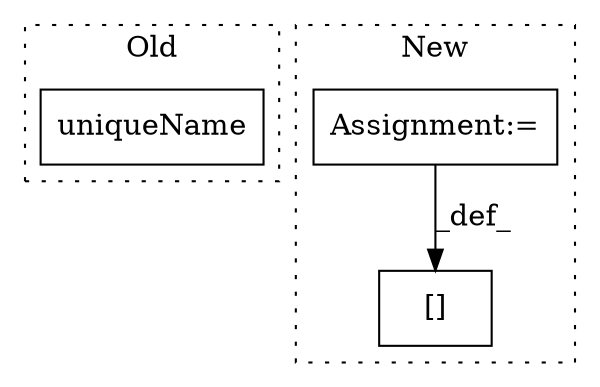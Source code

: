 digraph G {
subgraph cluster0 {
1 [label="uniqueName" a="32" s="1629" l="12" shape="box"];
label = "Old";
style="dotted";
}
subgraph cluster1 {
2 [label="[]" a="2" s="2546,2563" l="8,1" shape="box"];
3 [label="Assignment:=" a="7" s="2564" l="1" shape="box"];
label = "New";
style="dotted";
}
3 -> 2 [label="_def_"];
}